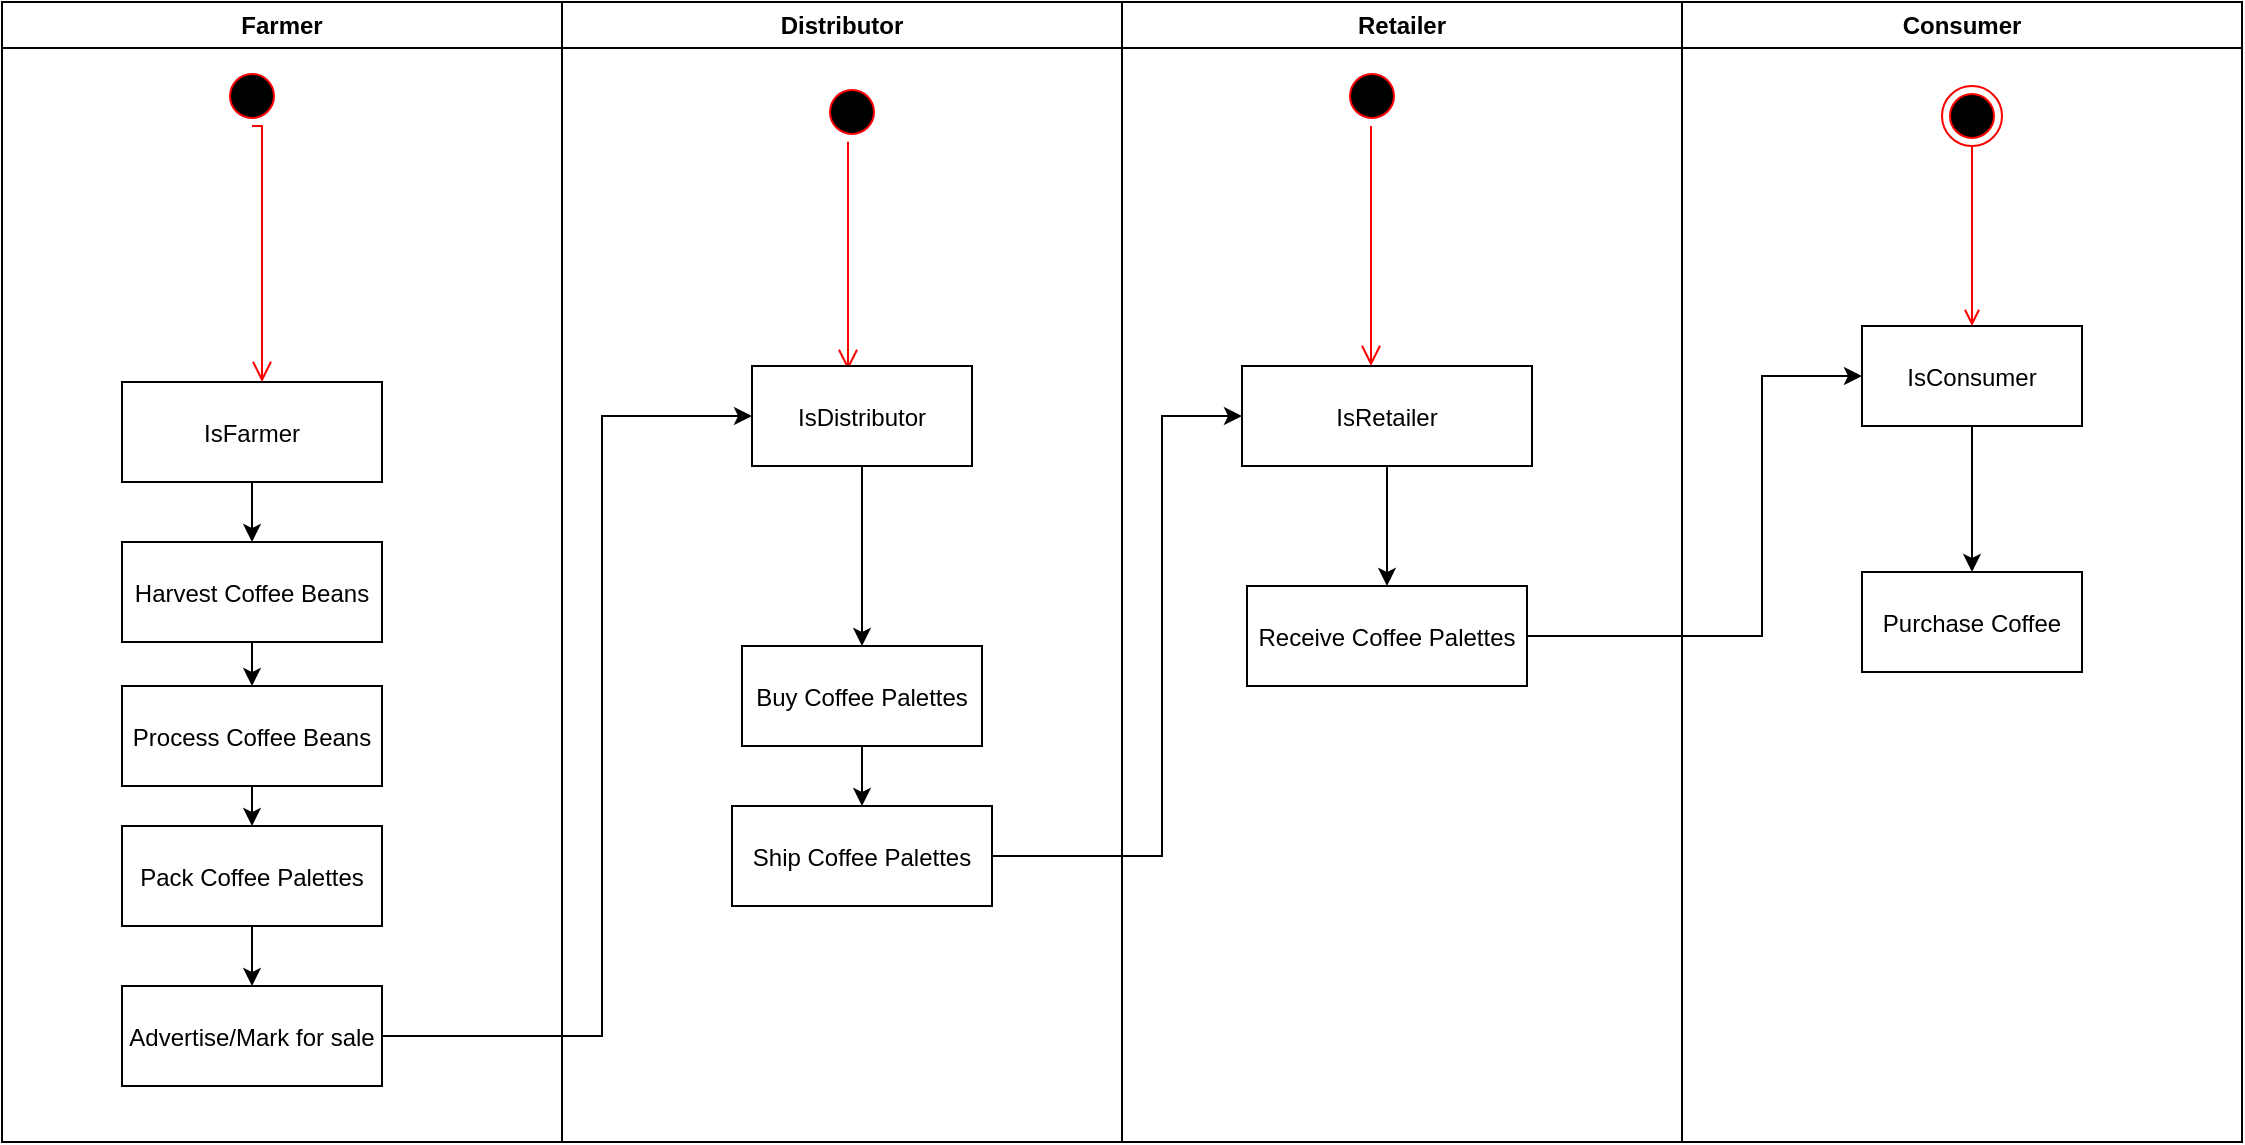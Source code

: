<mxfile version="14.6.13" type="device"><diagram name="Page-1" id="e7e014a7-5840-1c2e-5031-d8a46d1fe8dd"><mxGraphModel dx="1422" dy="822" grid="1" gridSize="10" guides="1" tooltips="1" connect="1" arrows="1" fold="1" page="1" pageScale="1" pageWidth="1169" pageHeight="826" background="#ffffff" math="0" shadow="0"><root><mxCell id="0"/><mxCell id="1" parent="0"/><mxCell id="2" value="Farmer" style="swimlane;whiteSpace=wrap" parent="1" vertex="1"><mxGeometry x="20" y="128" width="280" height="570" as="geometry"/></mxCell><mxCell id="5" value="" style="ellipse;shape=startState;fillColor=#000000;strokeColor=#ff0000;" parent="2" vertex="1"><mxGeometry x="110" y="32" width="30" height="30" as="geometry"/></mxCell><mxCell id="6" value="" style="edgeStyle=elbowEdgeStyle;elbow=horizontal;verticalAlign=bottom;endArrow=open;endSize=8;strokeColor=#FF0000;endFill=1;rounded=0;entryX=0.538;entryY=0;entryDx=0;entryDy=0;entryPerimeter=0;exitX=0.5;exitY=1;exitDx=0;exitDy=0;" parent="2" source="5" target="E16EOJ8sqqWmiOpMEU5_-50" edge="1"><mxGeometry x="100" y="40" as="geometry"><mxPoint x="115" y="110" as="targetPoint"/><mxPoint x="130" y="82" as="sourcePoint"/><Array as="points"><mxPoint x="130" y="92"/></Array></mxGeometry></mxCell><mxCell id="E16EOJ8sqqWmiOpMEU5_-68" style="edgeStyle=orthogonalEdgeStyle;rounded=0;orthogonalLoop=1;jettySize=auto;html=1;exitX=0.5;exitY=1;exitDx=0;exitDy=0;entryX=0.5;entryY=0;entryDx=0;entryDy=0;" parent="2" source="7" target="8" edge="1"><mxGeometry relative="1" as="geometry"/></mxCell><mxCell id="7" value="Harvest Coffee Beans" style="" parent="2" vertex="1"><mxGeometry x="60" y="270" width="130" height="50" as="geometry"/></mxCell><mxCell id="Qkb3YurP_OQSqXhM4FC--22" style="edgeStyle=orthogonalEdgeStyle;rounded=0;orthogonalLoop=1;jettySize=auto;html=1;exitX=0.5;exitY=1;exitDx=0;exitDy=0;entryX=0.5;entryY=0;entryDx=0;entryDy=0;" edge="1" parent="2" source="8" target="10"><mxGeometry relative="1" as="geometry"/></mxCell><mxCell id="8" value="Process Coffee Beans" style="" parent="2" vertex="1"><mxGeometry x="60" y="342" width="130" height="50" as="geometry"/></mxCell><mxCell id="E16EOJ8sqqWmiOpMEU5_-70" style="edgeStyle=orthogonalEdgeStyle;rounded=0;orthogonalLoop=1;jettySize=auto;html=1;exitX=0.5;exitY=1;exitDx=0;exitDy=0;entryX=0.5;entryY=0;entryDx=0;entryDy=0;" parent="2" source="10" target="E16EOJ8sqqWmiOpMEU5_-47" edge="1"><mxGeometry relative="1" as="geometry"/></mxCell><mxCell id="10" value="Pack Coffee Palettes" style="" parent="2" vertex="1"><mxGeometry x="60" y="412" width="130" height="50" as="geometry"/></mxCell><mxCell id="E16EOJ8sqqWmiOpMEU5_-47" value="Advertise/Mark for sale" style="" parent="2" vertex="1"><mxGeometry x="60" y="492" width="130" height="50" as="geometry"/></mxCell><mxCell id="Qkb3YurP_OQSqXhM4FC--21" style="edgeStyle=orthogonalEdgeStyle;rounded=0;orthogonalLoop=1;jettySize=auto;html=1;exitX=0.5;exitY=1;exitDx=0;exitDy=0;entryX=0.5;entryY=0;entryDx=0;entryDy=0;" edge="1" parent="2" source="E16EOJ8sqqWmiOpMEU5_-50" target="7"><mxGeometry relative="1" as="geometry"/></mxCell><mxCell id="E16EOJ8sqqWmiOpMEU5_-50" value="IsFarmer" style="" parent="2" vertex="1"><mxGeometry x="60" y="190" width="130" height="50" as="geometry"/></mxCell><mxCell id="3" value="Distributor" style="swimlane;whiteSpace=wrap" parent="1" vertex="1"><mxGeometry x="300" y="128" width="280" height="570" as="geometry"/></mxCell><mxCell id="13" value="" style="ellipse;shape=startState;fillColor=#000000;strokeColor=#ff0000;" parent="3" vertex="1"><mxGeometry x="130" y="40" width="30" height="30" as="geometry"/></mxCell><mxCell id="14" value="" style="edgeStyle=elbowEdgeStyle;elbow=horizontal;verticalAlign=bottom;endArrow=open;endSize=8;strokeColor=#FF0000;endFill=1;rounded=0;entryX=0.436;entryY=0.04;entryDx=0;entryDy=0;entryPerimeter=0;" parent="3" source="13" target="16" edge="1"><mxGeometry x="40" y="20" as="geometry"><mxPoint x="145" y="132" as="targetPoint"/></mxGeometry></mxCell><mxCell id="Qkb3YurP_OQSqXhM4FC--18" style="edgeStyle=orthogonalEdgeStyle;rounded=0;orthogonalLoop=1;jettySize=auto;html=1;exitX=0.5;exitY=1;exitDx=0;exitDy=0;entryX=0.5;entryY=0;entryDx=0;entryDy=0;" edge="1" parent="3" source="15" target="Qkb3YurP_OQSqXhM4FC--17"><mxGeometry relative="1" as="geometry"/></mxCell><mxCell id="15" value="Buy Coffee Palettes" style="" parent="3" vertex="1"><mxGeometry x="90" y="322" width="120" height="50" as="geometry"/></mxCell><mxCell id="Qkb3YurP_OQSqXhM4FC--23" style="edgeStyle=orthogonalEdgeStyle;rounded=0;orthogonalLoop=1;jettySize=auto;html=1;exitX=0.5;exitY=1;exitDx=0;exitDy=0;" edge="1" parent="3" source="16" target="15"><mxGeometry relative="1" as="geometry"/></mxCell><mxCell id="16" value="IsDistributor" style="" parent="3" vertex="1"><mxGeometry x="95" y="182" width="110" height="50" as="geometry"/></mxCell><mxCell id="Qkb3YurP_OQSqXhM4FC--17" value="Ship Coffee Palettes" style="" vertex="1" parent="3"><mxGeometry x="85" y="402" width="130" height="50" as="geometry"/></mxCell><mxCell id="4" value="Retailer" style="swimlane;whiteSpace=wrap" parent="1" vertex="1"><mxGeometry x="580" y="128" width="280" height="570" as="geometry"/></mxCell><mxCell id="E16EOJ8sqqWmiOpMEU5_-56" value="" style="edgeStyle=elbowEdgeStyle;elbow=horizontal;verticalAlign=bottom;endArrow=open;endSize=8;strokeColor=#FF0000;endFill=1;rounded=0" parent="4" edge="1"><mxGeometry x="-315.5" y="-116" as="geometry"><mxPoint x="124.5" y="182" as="targetPoint"/><mxPoint x="124.5" y="62" as="sourcePoint"/></mxGeometry></mxCell><mxCell id="E16EOJ8sqqWmiOpMEU5_-57" value="Receive Coffee Palettes" style="" parent="4" vertex="1"><mxGeometry x="62.5" y="292" width="140" height="50" as="geometry"/></mxCell><mxCell id="Qkb3YurP_OQSqXhM4FC--24" style="edgeStyle=orthogonalEdgeStyle;rounded=0;orthogonalLoop=1;jettySize=auto;html=1;exitX=0.5;exitY=1;exitDx=0;exitDy=0;entryX=0.5;entryY=0;entryDx=0;entryDy=0;" edge="1" parent="4" source="E16EOJ8sqqWmiOpMEU5_-58" target="E16EOJ8sqqWmiOpMEU5_-57"><mxGeometry relative="1" as="geometry"/></mxCell><mxCell id="E16EOJ8sqqWmiOpMEU5_-58" value="IsRetailer" style="" parent="4" vertex="1"><mxGeometry x="60" y="182" width="145" height="50" as="geometry"/></mxCell><mxCell id="E16EOJ8sqqWmiOpMEU5_-60" value="" style="ellipse;shape=startState;fillColor=#000000;strokeColor=#ff0000;" parent="4" vertex="1"><mxGeometry x="110" y="32" width="30" height="30" as="geometry"/></mxCell><mxCell id="E16EOJ8sqqWmiOpMEU5_-41" value="Consumer" style="swimlane;whiteSpace=wrap" parent="1" vertex="1"><mxGeometry x="860" y="128" width="280" height="570" as="geometry"/></mxCell><mxCell id="E16EOJ8sqqWmiOpMEU5_-42" value="Purchase Coffee" style="" parent="E16EOJ8sqqWmiOpMEU5_-41" vertex="1"><mxGeometry x="90" y="285" width="110" height="50" as="geometry"/></mxCell><mxCell id="E16EOJ8sqqWmiOpMEU5_-45" value="" style="ellipse;shape=endState;fillColor=#000000;strokeColor=#ff0000" parent="E16EOJ8sqqWmiOpMEU5_-41" vertex="1"><mxGeometry x="130" y="42" width="30" height="30" as="geometry"/></mxCell><mxCell id="E16EOJ8sqqWmiOpMEU5_-46" value="" style="endArrow=open;strokeColor=#FF0000;endFill=1;rounded=0;exitX=0.5;exitY=1;exitDx=0;exitDy=0;" parent="E16EOJ8sqqWmiOpMEU5_-41" source="E16EOJ8sqqWmiOpMEU5_-45" edge="1"><mxGeometry relative="1" as="geometry"><mxPoint x="145" y="162" as="targetPoint"/></mxGeometry></mxCell><mxCell id="Qkb3YurP_OQSqXhM4FC--27" style="edgeStyle=orthogonalEdgeStyle;rounded=0;orthogonalLoop=1;jettySize=auto;html=1;exitX=0.5;exitY=1;exitDx=0;exitDy=0;entryX=0.5;entryY=0;entryDx=0;entryDy=0;" edge="1" parent="E16EOJ8sqqWmiOpMEU5_-41" source="E16EOJ8sqqWmiOpMEU5_-63" target="E16EOJ8sqqWmiOpMEU5_-42"><mxGeometry relative="1" as="geometry"/></mxCell><mxCell id="E16EOJ8sqqWmiOpMEU5_-63" value="IsConsumer" style="" parent="E16EOJ8sqqWmiOpMEU5_-41" vertex="1"><mxGeometry x="90" y="162" width="110" height="50" as="geometry"/></mxCell><mxCell id="Qkb3YurP_OQSqXhM4FC--25" style="edgeStyle=orthogonalEdgeStyle;rounded=0;orthogonalLoop=1;jettySize=auto;html=1;exitX=1;exitY=0.5;exitDx=0;exitDy=0;entryX=0;entryY=0.5;entryDx=0;entryDy=0;" edge="1" parent="1" source="E16EOJ8sqqWmiOpMEU5_-47" target="16"><mxGeometry relative="1" as="geometry"><Array as="points"><mxPoint x="320" y="645"/><mxPoint x="320" y="335"/></Array></mxGeometry></mxCell><mxCell id="Qkb3YurP_OQSqXhM4FC--26" style="edgeStyle=orthogonalEdgeStyle;rounded=0;orthogonalLoop=1;jettySize=auto;html=1;exitX=1;exitY=0.5;exitDx=0;exitDy=0;entryX=0;entryY=0.5;entryDx=0;entryDy=0;" edge="1" parent="1" source="Qkb3YurP_OQSqXhM4FC--17" target="E16EOJ8sqqWmiOpMEU5_-58"><mxGeometry relative="1" as="geometry"><Array as="points"><mxPoint x="600" y="555"/><mxPoint x="600" y="335"/></Array></mxGeometry></mxCell><mxCell id="Qkb3YurP_OQSqXhM4FC--28" style="edgeStyle=orthogonalEdgeStyle;rounded=0;orthogonalLoop=1;jettySize=auto;html=1;exitX=1;exitY=0.5;exitDx=0;exitDy=0;entryX=0;entryY=0.5;entryDx=0;entryDy=0;" edge="1" parent="1" source="E16EOJ8sqqWmiOpMEU5_-57" target="E16EOJ8sqqWmiOpMEU5_-63"><mxGeometry relative="1" as="geometry"><Array as="points"><mxPoint x="900" y="445"/><mxPoint x="900" y="315"/></Array></mxGeometry></mxCell></root></mxGraphModel></diagram></mxfile>